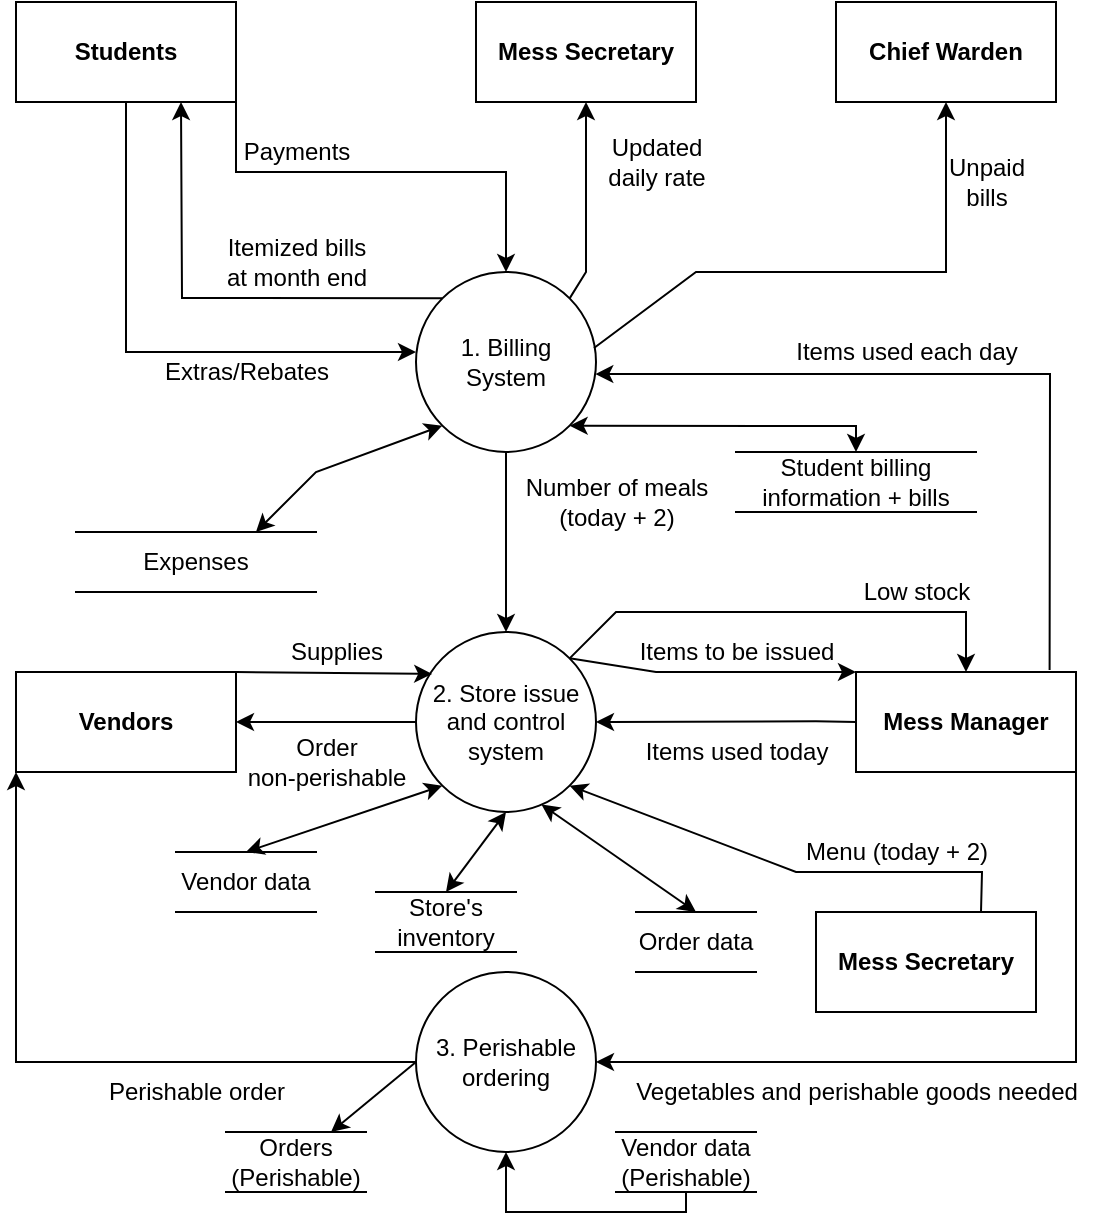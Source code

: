 <mxfile version="18.1.3" type="github">
  <diagram id="C5RBs43oDa-KdzZeNtuy" name="Page-1">
    <mxGraphModel dx="731" dy="388" grid="1" gridSize="10" guides="1" tooltips="1" connect="1" arrows="1" fold="1" page="1" pageScale="1" pageWidth="827" pageHeight="1169" math="0" shadow="0">
      <root>
        <mxCell id="WIyWlLk6GJQsqaUBKTNV-0" />
        <mxCell id="WIyWlLk6GJQsqaUBKTNV-1" parent="WIyWlLk6GJQsqaUBKTNV-0" />
        <mxCell id="BfKTVqbURA2rW4PKzyzV-0" value="Students" style="rounded=0;whiteSpace=wrap;html=1;fontStyle=1" vertex="1" parent="WIyWlLk6GJQsqaUBKTNV-1">
          <mxGeometry x="40" y="25" width="110" height="50" as="geometry" />
        </mxCell>
        <mxCell id="BfKTVqbURA2rW4PKzyzV-3" value="&lt;b&gt;Mess Secretary&lt;/b&gt;" style="rounded=0;whiteSpace=wrap;html=1;" vertex="1" parent="WIyWlLk6GJQsqaUBKTNV-1">
          <mxGeometry x="270" y="25" width="110" height="50" as="geometry" />
        </mxCell>
        <mxCell id="BfKTVqbURA2rW4PKzyzV-4" value="&lt;b&gt;Chief Warden&lt;/b&gt;" style="rounded=0;whiteSpace=wrap;html=1;" vertex="1" parent="WIyWlLk6GJQsqaUBKTNV-1">
          <mxGeometry x="450" y="25" width="110" height="50" as="geometry" />
        </mxCell>
        <mxCell id="BfKTVqbURA2rW4PKzyzV-5" value="1. Billing System" style="ellipse;whiteSpace=wrap;html=1;aspect=fixed;" vertex="1" parent="WIyWlLk6GJQsqaUBKTNV-1">
          <mxGeometry x="240" y="160" width="90" height="90" as="geometry" />
        </mxCell>
        <mxCell id="BfKTVqbURA2rW4PKzyzV-6" value="" style="endArrow=classic;html=1;rounded=0;exitX=0.5;exitY=1;exitDx=0;exitDy=0;" edge="1" parent="WIyWlLk6GJQsqaUBKTNV-1" source="BfKTVqbURA2rW4PKzyzV-0">
          <mxGeometry width="50" height="50" relative="1" as="geometry">
            <mxPoint x="390" y="270" as="sourcePoint" />
            <mxPoint x="240" y="200" as="targetPoint" />
            <Array as="points">
              <mxPoint x="95" y="200" />
            </Array>
          </mxGeometry>
        </mxCell>
        <mxCell id="BfKTVqbURA2rW4PKzyzV-8" value="" style="endArrow=classic;html=1;rounded=0;entryX=0.75;entryY=1;entryDx=0;entryDy=0;exitX=0;exitY=0;exitDx=0;exitDy=0;" edge="1" parent="WIyWlLk6GJQsqaUBKTNV-1" source="BfKTVqbURA2rW4PKzyzV-5" target="BfKTVqbURA2rW4PKzyzV-0">
          <mxGeometry width="50" height="50" relative="1" as="geometry">
            <mxPoint x="230" y="170" as="sourcePoint" />
            <mxPoint x="440" y="210" as="targetPoint" />
            <Array as="points">
              <mxPoint x="123" y="173" />
            </Array>
          </mxGeometry>
        </mxCell>
        <mxCell id="BfKTVqbURA2rW4PKzyzV-9" value="" style="endArrow=classic;html=1;rounded=0;exitX=1;exitY=1;exitDx=0;exitDy=0;entryX=0.5;entryY=0;entryDx=0;entryDy=0;" edge="1" parent="WIyWlLk6GJQsqaUBKTNV-1" source="BfKTVqbURA2rW4PKzyzV-0" target="BfKTVqbURA2rW4PKzyzV-5">
          <mxGeometry width="50" height="50" relative="1" as="geometry">
            <mxPoint x="390" y="260" as="sourcePoint" />
            <mxPoint x="150" y="150" as="targetPoint" />
            <Array as="points">
              <mxPoint x="150" y="110" />
              <mxPoint x="285" y="110" />
            </Array>
          </mxGeometry>
        </mxCell>
        <mxCell id="BfKTVqbURA2rW4PKzyzV-10" value="" style="endArrow=classic;html=1;rounded=0;entryX=0.5;entryY=1;entryDx=0;entryDy=0;exitX=1;exitY=0;exitDx=0;exitDy=0;" edge="1" parent="WIyWlLk6GJQsqaUBKTNV-1" source="BfKTVqbURA2rW4PKzyzV-5" target="BfKTVqbURA2rW4PKzyzV-3">
          <mxGeometry width="50" height="50" relative="1" as="geometry">
            <mxPoint x="330" y="180" as="sourcePoint" />
            <mxPoint x="440" y="210" as="targetPoint" />
            <Array as="points">
              <mxPoint x="325" y="160" />
            </Array>
          </mxGeometry>
        </mxCell>
        <mxCell id="BfKTVqbURA2rW4PKzyzV-11" value="" style="endArrow=classic;html=1;rounded=0;exitX=0.989;exitY=0.422;exitDx=0;exitDy=0;exitPerimeter=0;entryX=0.5;entryY=1;entryDx=0;entryDy=0;" edge="1" parent="WIyWlLk6GJQsqaUBKTNV-1" source="BfKTVqbURA2rW4PKzyzV-5" target="BfKTVqbURA2rW4PKzyzV-4">
          <mxGeometry width="50" height="50" relative="1" as="geometry">
            <mxPoint x="389" y="225" as="sourcePoint" />
            <mxPoint x="439" y="175" as="targetPoint" />
            <Array as="points">
              <mxPoint x="380" y="160" />
              <mxPoint x="505" y="160" />
            </Array>
          </mxGeometry>
        </mxCell>
        <mxCell id="BfKTVqbURA2rW4PKzyzV-12" value="Extras/Rebates" style="text;html=1;align=center;verticalAlign=middle;resizable=0;points=[];autosize=1;strokeColor=none;fillColor=none;" vertex="1" parent="WIyWlLk6GJQsqaUBKTNV-1">
          <mxGeometry x="110" y="200" width="90" height="20" as="geometry" />
        </mxCell>
        <mxCell id="BfKTVqbURA2rW4PKzyzV-14" value="Expenses" style="shape=partialRectangle;whiteSpace=wrap;html=1;left=0;right=0;fillColor=none;" vertex="1" parent="WIyWlLk6GJQsqaUBKTNV-1">
          <mxGeometry x="70" y="290" width="120" height="30" as="geometry" />
        </mxCell>
        <mxCell id="BfKTVqbURA2rW4PKzyzV-15" value="Student billing information + bills" style="shape=partialRectangle;whiteSpace=wrap;html=1;left=0;right=0;fillColor=none;" vertex="1" parent="WIyWlLk6GJQsqaUBKTNV-1">
          <mxGeometry x="400" y="250" width="120" height="30" as="geometry" />
        </mxCell>
        <mxCell id="BfKTVqbURA2rW4PKzyzV-16" value="" style="endArrow=classic;startArrow=classic;html=1;rounded=0;exitX=1;exitY=1;exitDx=0;exitDy=0;entryX=0.5;entryY=0;entryDx=0;entryDy=0;" edge="1" parent="WIyWlLk6GJQsqaUBKTNV-1" source="BfKTVqbURA2rW4PKzyzV-5" target="BfKTVqbURA2rW4PKzyzV-15">
          <mxGeometry width="50" height="50" relative="1" as="geometry">
            <mxPoint x="260" y="390" as="sourcePoint" />
            <mxPoint x="480" y="230" as="targetPoint" />
            <Array as="points">
              <mxPoint x="460" y="237" />
            </Array>
          </mxGeometry>
        </mxCell>
        <mxCell id="BfKTVqbURA2rW4PKzyzV-17" value="" style="endArrow=classic;startArrow=classic;html=1;rounded=0;entryX=0;entryY=1;entryDx=0;entryDy=0;exitX=0.75;exitY=0;exitDx=0;exitDy=0;" edge="1" parent="WIyWlLk6GJQsqaUBKTNV-1" source="BfKTVqbURA2rW4PKzyzV-14" target="BfKTVqbURA2rW4PKzyzV-5">
          <mxGeometry width="50" height="50" relative="1" as="geometry">
            <mxPoint x="390" y="260" as="sourcePoint" />
            <mxPoint x="440" y="210" as="targetPoint" />
            <Array as="points">
              <mxPoint x="190" y="260" />
            </Array>
          </mxGeometry>
        </mxCell>
        <mxCell id="BfKTVqbURA2rW4PKzyzV-18" value="2. Store issue and control system" style="ellipse;whiteSpace=wrap;html=1;aspect=fixed;" vertex="1" parent="WIyWlLk6GJQsqaUBKTNV-1">
          <mxGeometry x="240" y="340" width="90" height="90" as="geometry" />
        </mxCell>
        <mxCell id="BfKTVqbURA2rW4PKzyzV-19" value="Payments" style="text;html=1;align=center;verticalAlign=middle;resizable=0;points=[];autosize=1;strokeColor=none;fillColor=none;" vertex="1" parent="WIyWlLk6GJQsqaUBKTNV-1">
          <mxGeometry x="150" y="90" width="60" height="20" as="geometry" />
        </mxCell>
        <mxCell id="BfKTVqbURA2rW4PKzyzV-20" value="Itemized bills &lt;br&gt;at month end" style="text;html=1;align=center;verticalAlign=middle;resizable=0;points=[];autosize=1;strokeColor=none;fillColor=none;" vertex="1" parent="WIyWlLk6GJQsqaUBKTNV-1">
          <mxGeometry x="140" y="140" width="80" height="30" as="geometry" />
        </mxCell>
        <mxCell id="BfKTVqbURA2rW4PKzyzV-21" value="Updated &lt;br&gt;daily rate" style="text;html=1;align=center;verticalAlign=middle;resizable=0;points=[];autosize=1;strokeColor=none;fillColor=none;" vertex="1" parent="WIyWlLk6GJQsqaUBKTNV-1">
          <mxGeometry x="330" y="90" width="60" height="30" as="geometry" />
        </mxCell>
        <mxCell id="BfKTVqbURA2rW4PKzyzV-22" value="Unpaid &lt;br&gt;bills" style="text;html=1;align=center;verticalAlign=middle;resizable=0;points=[];autosize=1;strokeColor=none;fillColor=none;" vertex="1" parent="WIyWlLk6GJQsqaUBKTNV-1">
          <mxGeometry x="500" y="100" width="50" height="30" as="geometry" />
        </mxCell>
        <mxCell id="BfKTVqbURA2rW4PKzyzV-23" value="Vendors" style="rounded=0;whiteSpace=wrap;html=1;fontStyle=1" vertex="1" parent="WIyWlLk6GJQsqaUBKTNV-1">
          <mxGeometry x="40" y="360" width="110" height="50" as="geometry" />
        </mxCell>
        <mxCell id="BfKTVqbURA2rW4PKzyzV-24" value="Mess Manager" style="rounded=0;whiteSpace=wrap;html=1;fontStyle=1" vertex="1" parent="WIyWlLk6GJQsqaUBKTNV-1">
          <mxGeometry x="460" y="360" width="110" height="50" as="geometry" />
        </mxCell>
        <mxCell id="BfKTVqbURA2rW4PKzyzV-25" value="Mess Secretary" style="rounded=0;whiteSpace=wrap;html=1;fontStyle=1" vertex="1" parent="WIyWlLk6GJQsqaUBKTNV-1">
          <mxGeometry x="440" y="480" width="110" height="50" as="geometry" />
        </mxCell>
        <mxCell id="BfKTVqbURA2rW4PKzyzV-26" value="3. Perishable ordering" style="ellipse;whiteSpace=wrap;html=1;aspect=fixed;" vertex="1" parent="WIyWlLk6GJQsqaUBKTNV-1">
          <mxGeometry x="240" y="510" width="90" height="90" as="geometry" />
        </mxCell>
        <mxCell id="BfKTVqbURA2rW4PKzyzV-27" value="" style="endArrow=classic;html=1;rounded=0;entryX=0.5;entryY=0;entryDx=0;entryDy=0;exitX=0.5;exitY=1;exitDx=0;exitDy=0;" edge="1" parent="WIyWlLk6GJQsqaUBKTNV-1" source="BfKTVqbURA2rW4PKzyzV-5" target="BfKTVqbURA2rW4PKzyzV-18">
          <mxGeometry width="50" height="50" relative="1" as="geometry">
            <mxPoint x="280" y="260" as="sourcePoint" />
            <mxPoint x="440" y="290" as="targetPoint" />
          </mxGeometry>
        </mxCell>
        <mxCell id="BfKTVqbURA2rW4PKzyzV-29" value="" style="endArrow=classic;html=1;rounded=0;exitX=1;exitY=0;exitDx=0;exitDy=0;entryX=0.09;entryY=0.233;entryDx=0;entryDy=0;entryPerimeter=0;" edge="1" parent="WIyWlLk6GJQsqaUBKTNV-1" source="BfKTVqbURA2rW4PKzyzV-23" target="BfKTVqbURA2rW4PKzyzV-18">
          <mxGeometry width="50" height="50" relative="1" as="geometry">
            <mxPoint x="180" y="380" as="sourcePoint" />
            <mxPoint x="240" y="380" as="targetPoint" />
          </mxGeometry>
        </mxCell>
        <mxCell id="BfKTVqbURA2rW4PKzyzV-30" value="" style="endArrow=classic;html=1;rounded=0;entryX=1;entryY=0.5;entryDx=0;entryDy=0;exitX=0;exitY=0.5;exitDx=0;exitDy=0;" edge="1" parent="WIyWlLk6GJQsqaUBKTNV-1" source="BfKTVqbURA2rW4PKzyzV-18" target="BfKTVqbURA2rW4PKzyzV-23">
          <mxGeometry width="50" height="50" relative="1" as="geometry">
            <mxPoint x="280" y="460" as="sourcePoint" />
            <mxPoint x="330" y="410" as="targetPoint" />
          </mxGeometry>
        </mxCell>
        <mxCell id="BfKTVqbURA2rW4PKzyzV-31" value="" style="endArrow=classic;html=1;rounded=0;entryX=0;entryY=0;entryDx=0;entryDy=0;exitX=1;exitY=0;exitDx=0;exitDy=0;" edge="1" parent="WIyWlLk6GJQsqaUBKTNV-1" source="BfKTVqbURA2rW4PKzyzV-18" target="BfKTVqbURA2rW4PKzyzV-24">
          <mxGeometry width="50" height="50" relative="1" as="geometry">
            <mxPoint x="340" y="393" as="sourcePoint" />
            <mxPoint x="413.1" y="390.97" as="targetPoint" />
            <Array as="points">
              <mxPoint x="360" y="360" />
            </Array>
          </mxGeometry>
        </mxCell>
        <mxCell id="BfKTVqbURA2rW4PKzyzV-32" value="" style="endArrow=classic;html=1;rounded=0;exitX=0;exitY=0.5;exitDx=0;exitDy=0;" edge="1" parent="WIyWlLk6GJQsqaUBKTNV-1" source="BfKTVqbURA2rW4PKzyzV-24">
          <mxGeometry width="50" height="50" relative="1" as="geometry">
            <mxPoint x="470.0" y="384.66" as="sourcePoint" />
            <mxPoint x="330" y="385" as="targetPoint" />
            <Array as="points">
              <mxPoint x="440" y="384.66" />
            </Array>
          </mxGeometry>
        </mxCell>
        <mxCell id="BfKTVqbURA2rW4PKzyzV-33" value="Number of meals &lt;br&gt;(today + 2)" style="text;html=1;align=center;verticalAlign=middle;resizable=0;points=[];autosize=1;strokeColor=none;fillColor=none;" vertex="1" parent="WIyWlLk6GJQsqaUBKTNV-1">
          <mxGeometry x="290" y="260" width="100" height="30" as="geometry" />
        </mxCell>
        <mxCell id="BfKTVqbURA2rW4PKzyzV-34" value="" style="endArrow=classic;html=1;rounded=0;exitX=0.88;exitY=-0.021;exitDx=0;exitDy=0;exitPerimeter=0;entryX=0.996;entryY=0.567;entryDx=0;entryDy=0;entryPerimeter=0;" edge="1" parent="WIyWlLk6GJQsqaUBKTNV-1" source="BfKTVqbURA2rW4PKzyzV-24" target="BfKTVqbURA2rW4PKzyzV-5">
          <mxGeometry width="50" height="50" relative="1" as="geometry">
            <mxPoint x="280" y="310" as="sourcePoint" />
            <mxPoint x="580" y="220" as="targetPoint" />
            <Array as="points">
              <mxPoint x="557" y="211" />
            </Array>
          </mxGeometry>
        </mxCell>
        <mxCell id="BfKTVqbURA2rW4PKzyzV-35" value="" style="endArrow=classic;html=1;rounded=0;entryX=0;entryY=1;entryDx=0;entryDy=0;exitX=0;exitY=0.5;exitDx=0;exitDy=0;" edge="1" parent="WIyWlLk6GJQsqaUBKTNV-1" source="BfKTVqbURA2rW4PKzyzV-26" target="BfKTVqbURA2rW4PKzyzV-23">
          <mxGeometry width="50" height="50" relative="1" as="geometry">
            <mxPoint x="280" y="530" as="sourcePoint" />
            <mxPoint x="330" y="480" as="targetPoint" />
            <Array as="points">
              <mxPoint x="40" y="555" />
            </Array>
          </mxGeometry>
        </mxCell>
        <mxCell id="BfKTVqbURA2rW4PKzyzV-36" value="" style="endArrow=classic;html=1;rounded=0;exitX=1;exitY=1;exitDx=0;exitDy=0;entryX=1;entryY=0.5;entryDx=0;entryDy=0;" edge="1" parent="WIyWlLk6GJQsqaUBKTNV-1" source="BfKTVqbURA2rW4PKzyzV-24" target="BfKTVqbURA2rW4PKzyzV-26">
          <mxGeometry width="50" height="50" relative="1" as="geometry">
            <mxPoint x="560" y="480" as="sourcePoint" />
            <mxPoint x="610" y="430" as="targetPoint" />
            <Array as="points">
              <mxPoint x="570" y="555" />
            </Array>
          </mxGeometry>
        </mxCell>
        <mxCell id="BfKTVqbURA2rW4PKzyzV-37" value="" style="endArrow=classic;html=1;rounded=0;exitX=0.75;exitY=0;exitDx=0;exitDy=0;entryX=1;entryY=1;entryDx=0;entryDy=0;" edge="1" parent="WIyWlLk6GJQsqaUBKTNV-1" source="BfKTVqbURA2rW4PKzyzV-25" target="BfKTVqbURA2rW4PKzyzV-18">
          <mxGeometry width="50" height="50" relative="1" as="geometry">
            <mxPoint x="420" y="540" as="sourcePoint" />
            <mxPoint x="470" y="490" as="targetPoint" />
            <Array as="points">
              <mxPoint x="523" y="460" />
              <mxPoint x="430" y="460" />
            </Array>
          </mxGeometry>
        </mxCell>
        <mxCell id="BfKTVqbURA2rW4PKzyzV-38" value="Vendor data" style="shape=partialRectangle;whiteSpace=wrap;html=1;left=0;right=0;fillColor=none;" vertex="1" parent="WIyWlLk6GJQsqaUBKTNV-1">
          <mxGeometry x="120" y="450" width="70" height="30" as="geometry" />
        </mxCell>
        <mxCell id="BfKTVqbURA2rW4PKzyzV-39" value="Store&#39;s inventory" style="shape=partialRectangle;whiteSpace=wrap;html=1;left=0;right=0;fillColor=none;" vertex="1" parent="WIyWlLk6GJQsqaUBKTNV-1">
          <mxGeometry x="220" y="470" width="70" height="30" as="geometry" />
        </mxCell>
        <mxCell id="BfKTVqbURA2rW4PKzyzV-40" value="Order data" style="shape=partialRectangle;whiteSpace=wrap;html=1;left=0;right=0;fillColor=none;" vertex="1" parent="WIyWlLk6GJQsqaUBKTNV-1">
          <mxGeometry x="350" y="480" width="60" height="30" as="geometry" />
        </mxCell>
        <mxCell id="BfKTVqbURA2rW4PKzyzV-41" value="" style="endArrow=classic;html=1;rounded=0;entryX=0;entryY=1;entryDx=0;entryDy=0;exitX=0.5;exitY=0;exitDx=0;exitDy=0;startArrow=classic;startFill=1;" edge="1" parent="WIyWlLk6GJQsqaUBKTNV-1" source="BfKTVqbURA2rW4PKzyzV-38" target="BfKTVqbURA2rW4PKzyzV-18">
          <mxGeometry width="50" height="50" relative="1" as="geometry">
            <mxPoint x="200" y="470" as="sourcePoint" />
            <mxPoint x="250" y="420" as="targetPoint" />
          </mxGeometry>
        </mxCell>
        <mxCell id="BfKTVqbURA2rW4PKzyzV-42" value="" style="endArrow=classic;html=1;rounded=0;exitX=0.5;exitY=0;exitDx=0;exitDy=0;entryX=0.5;entryY=1;entryDx=0;entryDy=0;startArrow=classic;startFill=1;" edge="1" parent="WIyWlLk6GJQsqaUBKTNV-1" source="BfKTVqbURA2rW4PKzyzV-39" target="BfKTVqbURA2rW4PKzyzV-18">
          <mxGeometry width="50" height="50" relative="1" as="geometry">
            <mxPoint x="200" y="480" as="sourcePoint" />
            <mxPoint x="250" y="430" as="targetPoint" />
          </mxGeometry>
        </mxCell>
        <mxCell id="BfKTVqbURA2rW4PKzyzV-44" value="" style="endArrow=classic;html=1;rounded=0;exitX=0.5;exitY=0;exitDx=0;exitDy=0;entryX=0.697;entryY=0.958;entryDx=0;entryDy=0;startArrow=classic;startFill=1;entryPerimeter=0;" edge="1" parent="WIyWlLk6GJQsqaUBKTNV-1" source="BfKTVqbURA2rW4PKzyzV-40" target="BfKTVqbURA2rW4PKzyzV-18">
          <mxGeometry width="50" height="50" relative="1" as="geometry">
            <mxPoint x="265" y="480" as="sourcePoint" />
            <mxPoint x="295" y="440" as="targetPoint" />
          </mxGeometry>
        </mxCell>
        <mxCell id="BfKTVqbURA2rW4PKzyzV-45" value="Supplies" style="text;html=1;align=center;verticalAlign=middle;resizable=0;points=[];autosize=1;strokeColor=none;fillColor=none;" vertex="1" parent="WIyWlLk6GJQsqaUBKTNV-1">
          <mxGeometry x="170" y="340" width="60" height="20" as="geometry" />
        </mxCell>
        <mxCell id="BfKTVqbURA2rW4PKzyzV-46" value="Order &lt;br&gt;non-perishable" style="text;html=1;align=center;verticalAlign=middle;resizable=0;points=[];autosize=1;strokeColor=none;fillColor=none;" vertex="1" parent="WIyWlLk6GJQsqaUBKTNV-1">
          <mxGeometry x="150" y="390" width="90" height="30" as="geometry" />
        </mxCell>
        <mxCell id="BfKTVqbURA2rW4PKzyzV-47" value="Items used today" style="text;html=1;align=center;verticalAlign=middle;resizable=0;points=[];autosize=1;strokeColor=none;fillColor=none;" vertex="1" parent="WIyWlLk6GJQsqaUBKTNV-1">
          <mxGeometry x="350" y="390" width="100" height="20" as="geometry" />
        </mxCell>
        <mxCell id="BfKTVqbURA2rW4PKzyzV-48" value="Menu (today + 2)" style="text;html=1;align=center;verticalAlign=middle;resizable=0;points=[];autosize=1;strokeColor=none;fillColor=none;" vertex="1" parent="WIyWlLk6GJQsqaUBKTNV-1">
          <mxGeometry x="430" y="440" width="100" height="20" as="geometry" />
        </mxCell>
        <mxCell id="BfKTVqbURA2rW4PKzyzV-49" value="Items to be issued" style="text;html=1;align=center;verticalAlign=middle;resizable=0;points=[];autosize=1;strokeColor=none;fillColor=none;" vertex="1" parent="WIyWlLk6GJQsqaUBKTNV-1">
          <mxGeometry x="350" y="340" width="100" height="20" as="geometry" />
        </mxCell>
        <mxCell id="BfKTVqbURA2rW4PKzyzV-50" value="" style="endArrow=classic;html=1;rounded=0;exitX=1;exitY=0;exitDx=0;exitDy=0;entryX=0.5;entryY=0;entryDx=0;entryDy=0;" edge="1" parent="WIyWlLk6GJQsqaUBKTNV-1" source="BfKTVqbURA2rW4PKzyzV-18" target="BfKTVqbURA2rW4PKzyzV-24">
          <mxGeometry width="50" height="50" relative="1" as="geometry">
            <mxPoint x="250" y="450" as="sourcePoint" />
            <mxPoint x="450" y="310" as="targetPoint" />
            <Array as="points">
              <mxPoint x="340" y="330" />
              <mxPoint x="515" y="330" />
            </Array>
          </mxGeometry>
        </mxCell>
        <mxCell id="BfKTVqbURA2rW4PKzyzV-51" value="Low stock" style="text;html=1;align=center;verticalAlign=middle;resizable=0;points=[];autosize=1;strokeColor=none;fillColor=none;" vertex="1" parent="WIyWlLk6GJQsqaUBKTNV-1">
          <mxGeometry x="455" y="310" width="70" height="20" as="geometry" />
        </mxCell>
        <mxCell id="BfKTVqbURA2rW4PKzyzV-52" value="Perishable order" style="text;html=1;align=center;verticalAlign=middle;resizable=0;points=[];autosize=1;strokeColor=none;fillColor=none;" vertex="1" parent="WIyWlLk6GJQsqaUBKTNV-1">
          <mxGeometry x="85" y="560" width="90" height="20" as="geometry" />
        </mxCell>
        <mxCell id="BfKTVqbURA2rW4PKzyzV-53" value="Items used each day" style="text;html=1;align=center;verticalAlign=middle;resizable=0;points=[];autosize=1;strokeColor=none;fillColor=none;" vertex="1" parent="WIyWlLk6GJQsqaUBKTNV-1">
          <mxGeometry x="430" y="190" width="110" height="20" as="geometry" />
        </mxCell>
        <mxCell id="BfKTVqbURA2rW4PKzyzV-54" value="Vegetables and perishable goods needed" style="text;html=1;align=center;verticalAlign=middle;resizable=0;points=[];autosize=1;strokeColor=none;fillColor=none;" vertex="1" parent="WIyWlLk6GJQsqaUBKTNV-1">
          <mxGeometry x="355" y="560" width="210" height="20" as="geometry" />
        </mxCell>
        <mxCell id="BfKTVqbURA2rW4PKzyzV-55" value="Orders&lt;br&gt;(Perishable)" style="shape=partialRectangle;whiteSpace=wrap;html=1;left=0;right=0;fillColor=none;" vertex="1" parent="WIyWlLk6GJQsqaUBKTNV-1">
          <mxGeometry x="145" y="590" width="70" height="30" as="geometry" />
        </mxCell>
        <mxCell id="BfKTVqbURA2rW4PKzyzV-58" value="" style="endArrow=none;html=1;rounded=0;exitX=0.75;exitY=0;exitDx=0;exitDy=0;entryX=0;entryY=0.5;entryDx=0;entryDy=0;endFill=0;startArrow=classic;startFill=1;" edge="1" parent="WIyWlLk6GJQsqaUBKTNV-1" source="BfKTVqbURA2rW4PKzyzV-55" target="BfKTVqbURA2rW4PKzyzV-26">
          <mxGeometry width="50" height="50" relative="1" as="geometry">
            <mxPoint x="250" y="510" as="sourcePoint" />
            <mxPoint x="310" y="490" as="targetPoint" />
          </mxGeometry>
        </mxCell>
        <mxCell id="BfKTVqbURA2rW4PKzyzV-59" value="Vendor data&lt;br&gt;(Perishable)" style="shape=partialRectangle;whiteSpace=wrap;html=1;left=0;right=0;fillColor=none;" vertex="1" parent="WIyWlLk6GJQsqaUBKTNV-1">
          <mxGeometry x="340" y="590" width="70" height="30" as="geometry" />
        </mxCell>
        <mxCell id="BfKTVqbURA2rW4PKzyzV-61" value="" style="endArrow=classic;html=1;rounded=0;entryX=0.5;entryY=1;entryDx=0;entryDy=0;exitX=0.5;exitY=1;exitDx=0;exitDy=0;" edge="1" parent="WIyWlLk6GJQsqaUBKTNV-1" source="BfKTVqbURA2rW4PKzyzV-59" target="BfKTVqbURA2rW4PKzyzV-26">
          <mxGeometry width="50" height="50" relative="1" as="geometry">
            <mxPoint x="370" y="640" as="sourcePoint" />
            <mxPoint x="290" y="650" as="targetPoint" />
            <Array as="points">
              <mxPoint x="375" y="630" />
              <mxPoint x="285" y="630" />
            </Array>
          </mxGeometry>
        </mxCell>
      </root>
    </mxGraphModel>
  </diagram>
</mxfile>
